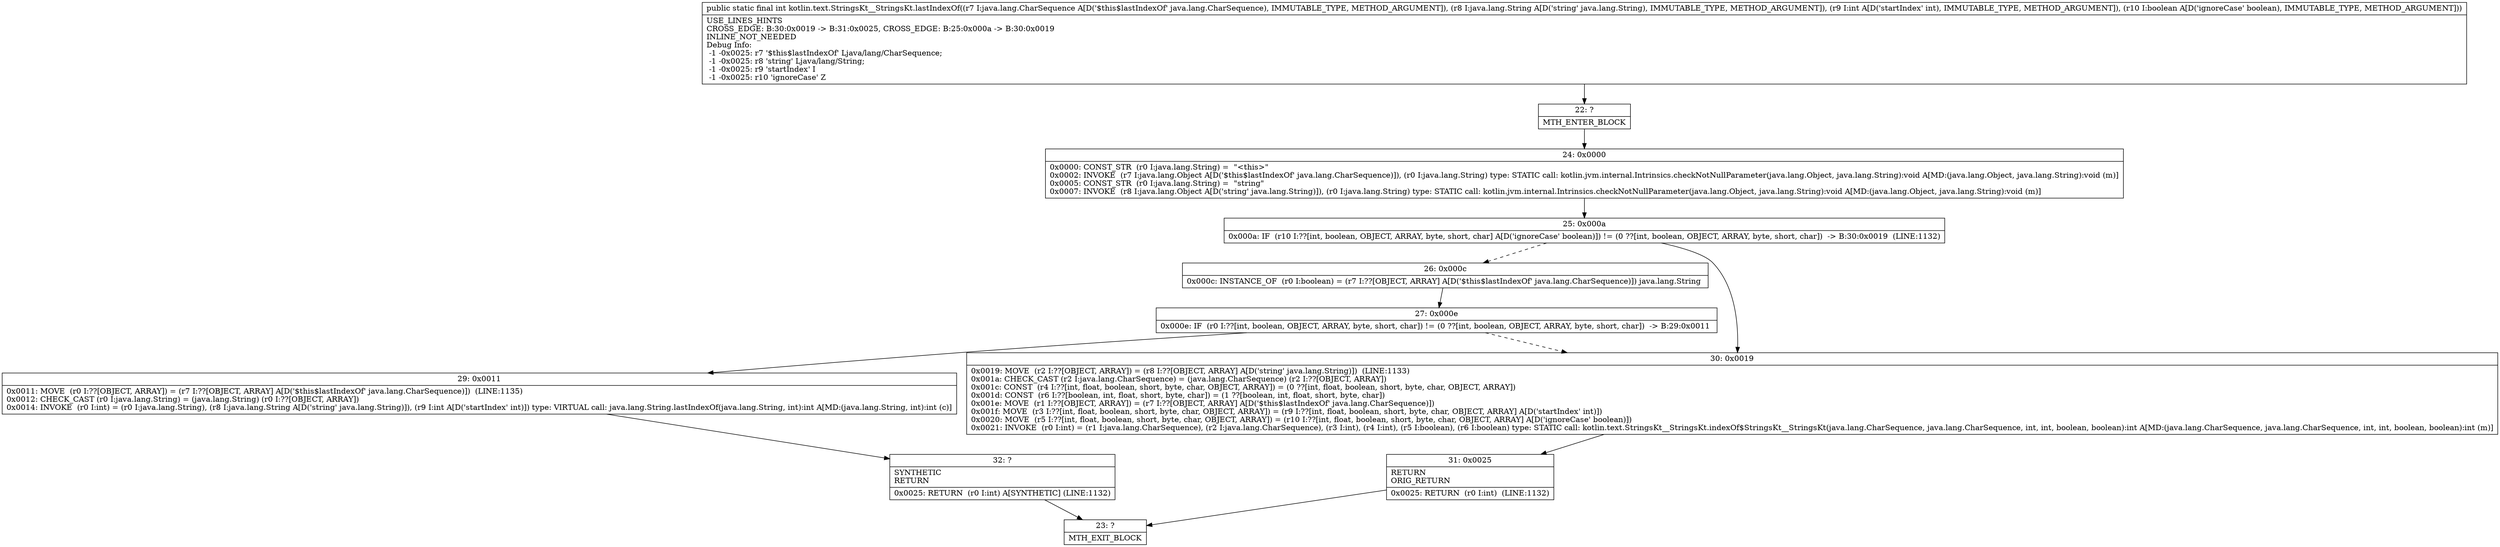 digraph "CFG forkotlin.text.StringsKt__StringsKt.lastIndexOf(Ljava\/lang\/CharSequence;Ljava\/lang\/String;IZ)I" {
Node_22 [shape=record,label="{22\:\ ?|MTH_ENTER_BLOCK\l}"];
Node_24 [shape=record,label="{24\:\ 0x0000|0x0000: CONST_STR  (r0 I:java.lang.String) =  \"\<this\>\" \l0x0002: INVOKE  (r7 I:java.lang.Object A[D('$this$lastIndexOf' java.lang.CharSequence)]), (r0 I:java.lang.String) type: STATIC call: kotlin.jvm.internal.Intrinsics.checkNotNullParameter(java.lang.Object, java.lang.String):void A[MD:(java.lang.Object, java.lang.String):void (m)]\l0x0005: CONST_STR  (r0 I:java.lang.String) =  \"string\" \l0x0007: INVOKE  (r8 I:java.lang.Object A[D('string' java.lang.String)]), (r0 I:java.lang.String) type: STATIC call: kotlin.jvm.internal.Intrinsics.checkNotNullParameter(java.lang.Object, java.lang.String):void A[MD:(java.lang.Object, java.lang.String):void (m)]\l}"];
Node_25 [shape=record,label="{25\:\ 0x000a|0x000a: IF  (r10 I:??[int, boolean, OBJECT, ARRAY, byte, short, char] A[D('ignoreCase' boolean)]) != (0 ??[int, boolean, OBJECT, ARRAY, byte, short, char])  \-\> B:30:0x0019  (LINE:1132)\l}"];
Node_26 [shape=record,label="{26\:\ 0x000c|0x000c: INSTANCE_OF  (r0 I:boolean) = (r7 I:??[OBJECT, ARRAY] A[D('$this$lastIndexOf' java.lang.CharSequence)]) java.lang.String \l}"];
Node_27 [shape=record,label="{27\:\ 0x000e|0x000e: IF  (r0 I:??[int, boolean, OBJECT, ARRAY, byte, short, char]) != (0 ??[int, boolean, OBJECT, ARRAY, byte, short, char])  \-\> B:29:0x0011 \l}"];
Node_29 [shape=record,label="{29\:\ 0x0011|0x0011: MOVE  (r0 I:??[OBJECT, ARRAY]) = (r7 I:??[OBJECT, ARRAY] A[D('$this$lastIndexOf' java.lang.CharSequence)])  (LINE:1135)\l0x0012: CHECK_CAST (r0 I:java.lang.String) = (java.lang.String) (r0 I:??[OBJECT, ARRAY]) \l0x0014: INVOKE  (r0 I:int) = (r0 I:java.lang.String), (r8 I:java.lang.String A[D('string' java.lang.String)]), (r9 I:int A[D('startIndex' int)]) type: VIRTUAL call: java.lang.String.lastIndexOf(java.lang.String, int):int A[MD:(java.lang.String, int):int (c)]\l}"];
Node_32 [shape=record,label="{32\:\ ?|SYNTHETIC\lRETURN\l|0x0025: RETURN  (r0 I:int) A[SYNTHETIC] (LINE:1132)\l}"];
Node_23 [shape=record,label="{23\:\ ?|MTH_EXIT_BLOCK\l}"];
Node_30 [shape=record,label="{30\:\ 0x0019|0x0019: MOVE  (r2 I:??[OBJECT, ARRAY]) = (r8 I:??[OBJECT, ARRAY] A[D('string' java.lang.String)])  (LINE:1133)\l0x001a: CHECK_CAST (r2 I:java.lang.CharSequence) = (java.lang.CharSequence) (r2 I:??[OBJECT, ARRAY]) \l0x001c: CONST  (r4 I:??[int, float, boolean, short, byte, char, OBJECT, ARRAY]) = (0 ??[int, float, boolean, short, byte, char, OBJECT, ARRAY]) \l0x001d: CONST  (r6 I:??[boolean, int, float, short, byte, char]) = (1 ??[boolean, int, float, short, byte, char]) \l0x001e: MOVE  (r1 I:??[OBJECT, ARRAY]) = (r7 I:??[OBJECT, ARRAY] A[D('$this$lastIndexOf' java.lang.CharSequence)]) \l0x001f: MOVE  (r3 I:??[int, float, boolean, short, byte, char, OBJECT, ARRAY]) = (r9 I:??[int, float, boolean, short, byte, char, OBJECT, ARRAY] A[D('startIndex' int)]) \l0x0020: MOVE  (r5 I:??[int, float, boolean, short, byte, char, OBJECT, ARRAY]) = (r10 I:??[int, float, boolean, short, byte, char, OBJECT, ARRAY] A[D('ignoreCase' boolean)]) \l0x0021: INVOKE  (r0 I:int) = (r1 I:java.lang.CharSequence), (r2 I:java.lang.CharSequence), (r3 I:int), (r4 I:int), (r5 I:boolean), (r6 I:boolean) type: STATIC call: kotlin.text.StringsKt__StringsKt.indexOf$StringsKt__StringsKt(java.lang.CharSequence, java.lang.CharSequence, int, int, boolean, boolean):int A[MD:(java.lang.CharSequence, java.lang.CharSequence, int, int, boolean, boolean):int (m)]\l}"];
Node_31 [shape=record,label="{31\:\ 0x0025|RETURN\lORIG_RETURN\l|0x0025: RETURN  (r0 I:int)  (LINE:1132)\l}"];
MethodNode[shape=record,label="{public static final int kotlin.text.StringsKt__StringsKt.lastIndexOf((r7 I:java.lang.CharSequence A[D('$this$lastIndexOf' java.lang.CharSequence), IMMUTABLE_TYPE, METHOD_ARGUMENT]), (r8 I:java.lang.String A[D('string' java.lang.String), IMMUTABLE_TYPE, METHOD_ARGUMENT]), (r9 I:int A[D('startIndex' int), IMMUTABLE_TYPE, METHOD_ARGUMENT]), (r10 I:boolean A[D('ignoreCase' boolean), IMMUTABLE_TYPE, METHOD_ARGUMENT]))  | USE_LINES_HINTS\lCROSS_EDGE: B:30:0x0019 \-\> B:31:0x0025, CROSS_EDGE: B:25:0x000a \-\> B:30:0x0019\lINLINE_NOT_NEEDED\lDebug Info:\l  \-1 \-0x0025: r7 '$this$lastIndexOf' Ljava\/lang\/CharSequence;\l  \-1 \-0x0025: r8 'string' Ljava\/lang\/String;\l  \-1 \-0x0025: r9 'startIndex' I\l  \-1 \-0x0025: r10 'ignoreCase' Z\l}"];
MethodNode -> Node_22;Node_22 -> Node_24;
Node_24 -> Node_25;
Node_25 -> Node_26[style=dashed];
Node_25 -> Node_30;
Node_26 -> Node_27;
Node_27 -> Node_29;
Node_27 -> Node_30[style=dashed];
Node_29 -> Node_32;
Node_32 -> Node_23;
Node_30 -> Node_31;
Node_31 -> Node_23;
}

